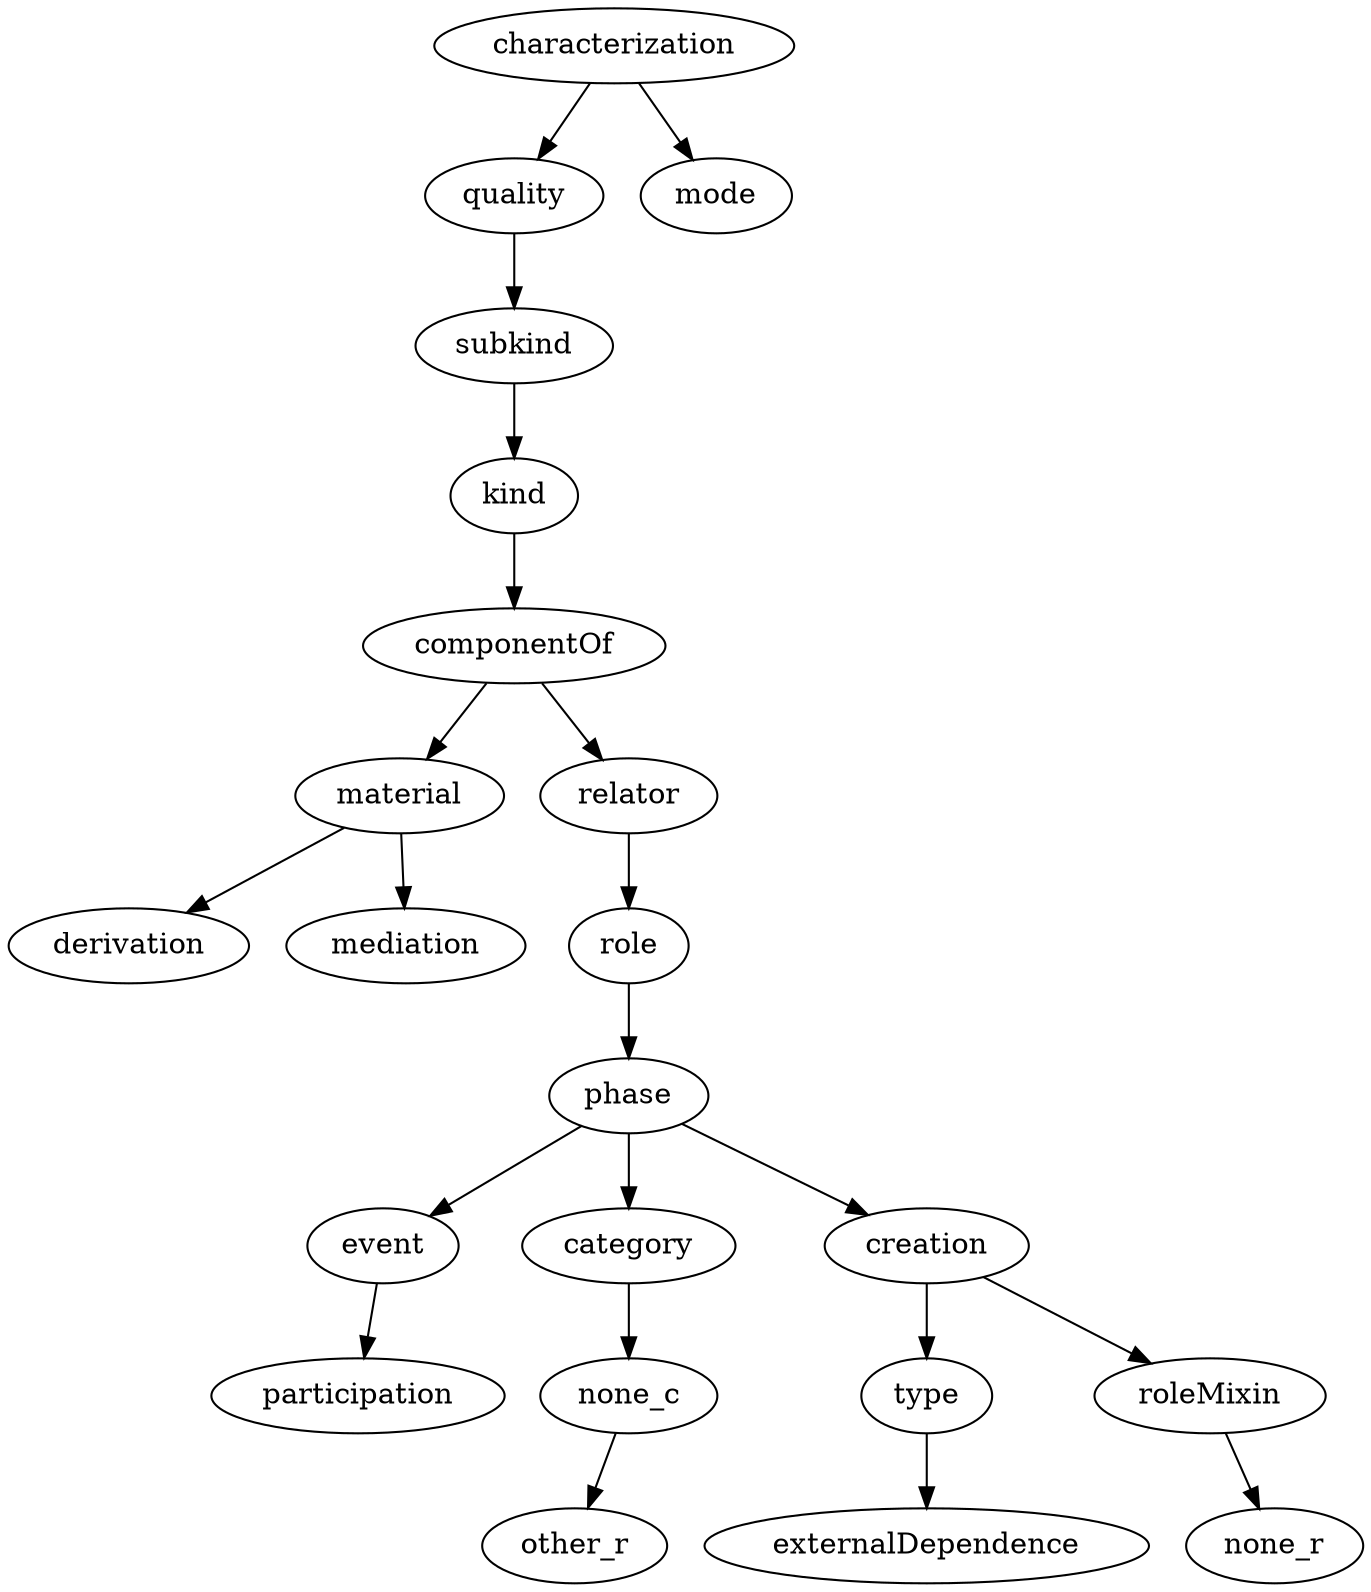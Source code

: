 strict digraph {
characterization;
quality;
mode;
subkind;
kind;
componentOf;
material;
relator;
derivation;
mediation;
role;
phase;
event;
category;
creation;
participation;
type;
roleMixin;
externalDependence;
none_c;
none_r;
other_r;
characterization -> quality;
characterization -> mode;
quality -> subkind;
subkind -> kind;
kind -> componentOf;
componentOf -> material;
componentOf -> relator;
material -> derivation;
material -> mediation;
relator -> role;
role -> phase;
phase -> event;
phase -> category;
phase -> creation;
event -> participation;
category -> none_c;
creation -> type;
creation -> roleMixin;
type -> externalDependence;
roleMixin -> none_r;
none_c -> other_r;
}
